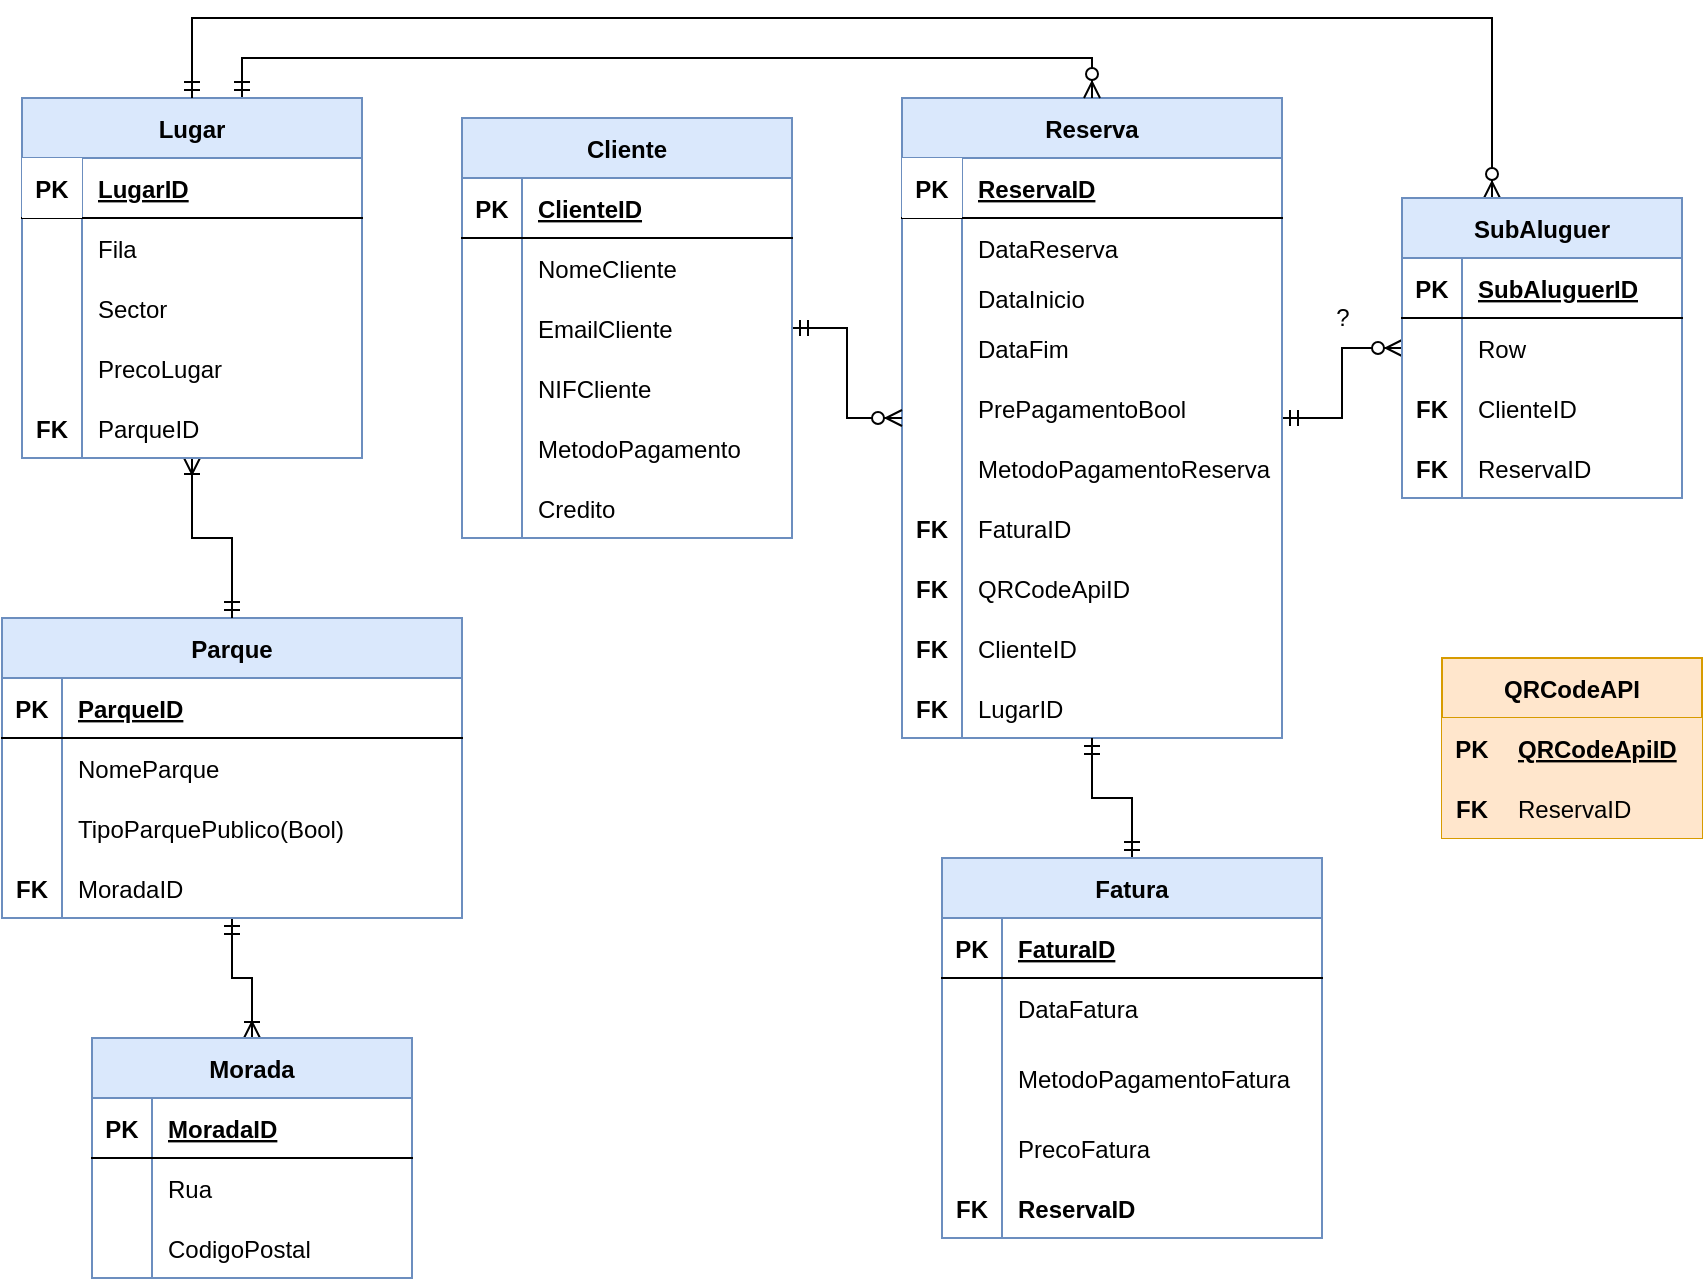 <mxfile version="13.9.9" type="device"><diagram id="R2lEEEUBdFMjLlhIrx00" name="Page-1"><mxGraphModel dx="1440" dy="689" grid="1" gridSize="10" guides="1" tooltips="1" connect="1" arrows="1" fold="1" page="1" pageScale="1" pageWidth="1169" pageHeight="827" math="0" shadow="0" extFonts="Permanent Marker^https://fonts.googleapis.com/css?family=Permanent+Marker"><root><mxCell id="0"/><mxCell id="1" parent="0"/><mxCell id="RGVCDFlwUpY9LDRMcrIo-16" style="edgeStyle=orthogonalEdgeStyle;rounded=0;orthogonalLoop=1;jettySize=auto;html=1;startArrow=ERmandOne;startFill=0;endArrow=ERzeroToMany;endFill=1;" parent="1" source="C-vyLk0tnHw3VtMMgP7b-2" target="X6rjlb1_xEV-pPNUzTjB-58" edge="1"><mxGeometry relative="1" as="geometry"/></mxCell><mxCell id="C-vyLk0tnHw3VtMMgP7b-2" value="Reserva" style="shape=table;startSize=30;container=1;collapsible=1;childLayout=tableLayout;fixedRows=1;rowLines=0;fontStyle=1;align=center;resizeLast=1;fillColor=#dae8fc;strokeColor=#6c8ebf;" parent="1" vertex="1"><mxGeometry x="460" y="50" width="190.0" height="320" as="geometry"/></mxCell><mxCell id="C-vyLk0tnHw3VtMMgP7b-3" value="" style="shape=partialRectangle;collapsible=0;dropTarget=0;pointerEvents=0;fillColor=none;points=[[0,0.5],[1,0.5]];portConstraint=eastwest;top=0;left=0;right=0;bottom=1;" parent="C-vyLk0tnHw3VtMMgP7b-2" vertex="1"><mxGeometry y="30" width="190.0" height="30" as="geometry"/></mxCell><mxCell id="C-vyLk0tnHw3VtMMgP7b-4" value="PK" style="shape=partialRectangle;overflow=hidden;connectable=0;top=0;left=0;bottom=0;right=0;fontStyle=1;" parent="C-vyLk0tnHw3VtMMgP7b-3" vertex="1"><mxGeometry width="30" height="30" as="geometry"/></mxCell><mxCell id="C-vyLk0tnHw3VtMMgP7b-5" value="ReservaID" style="shape=partialRectangle;overflow=hidden;connectable=0;fillColor=none;top=0;left=0;bottom=0;right=0;align=left;spacingLeft=6;fontStyle=5;" parent="C-vyLk0tnHw3VtMMgP7b-3" vertex="1"><mxGeometry x="30" width="160.0" height="30" as="geometry"/></mxCell><mxCell id="5DGqNaXaLJVmH2-DQKQj-67" value="" style="shape=partialRectangle;collapsible=0;dropTarget=0;pointerEvents=0;fillColor=none;top=0;left=0;bottom=0;right=0;points=[[0,0.5],[1,0.5]];portConstraint=eastwest;" parent="C-vyLk0tnHw3VtMMgP7b-2" vertex="1"><mxGeometry y="60" width="190.0" height="30" as="geometry"/></mxCell><mxCell id="5DGqNaXaLJVmH2-DQKQj-68" value="" style="shape=partialRectangle;connectable=0;fillColor=none;top=0;left=0;bottom=0;right=0;editable=1;overflow=hidden;" parent="5DGqNaXaLJVmH2-DQKQj-67" vertex="1"><mxGeometry width="30" height="30" as="geometry"/></mxCell><mxCell id="5DGqNaXaLJVmH2-DQKQj-69" value="DataReserva" style="shape=partialRectangle;connectable=0;fillColor=none;top=0;left=0;bottom=0;right=0;align=left;spacingLeft=6;overflow=hidden;" parent="5DGqNaXaLJVmH2-DQKQj-67" vertex="1"><mxGeometry x="30" width="160.0" height="30" as="geometry"/></mxCell><mxCell id="X6rjlb1_xEV-pPNUzTjB-77" value="" style="shape=partialRectangle;collapsible=0;dropTarget=0;pointerEvents=0;fillColor=none;top=0;left=0;bottom=0;right=0;points=[[0,0.5],[1,0.5]];portConstraint=eastwest;" parent="C-vyLk0tnHw3VtMMgP7b-2" vertex="1"><mxGeometry y="90" width="190.0" height="20" as="geometry"/></mxCell><mxCell id="X6rjlb1_xEV-pPNUzTjB-78" value="" style="shape=partialRectangle;connectable=0;fillColor=none;top=0;left=0;bottom=0;right=0;editable=1;overflow=hidden;" parent="X6rjlb1_xEV-pPNUzTjB-77" vertex="1"><mxGeometry width="30" height="20" as="geometry"/></mxCell><mxCell id="X6rjlb1_xEV-pPNUzTjB-79" value="DataInicio" style="shape=partialRectangle;connectable=0;fillColor=none;top=0;left=0;bottom=0;right=0;align=left;spacingLeft=6;overflow=hidden;" parent="X6rjlb1_xEV-pPNUzTjB-77" vertex="1"><mxGeometry x="30" width="160.0" height="20" as="geometry"/></mxCell><mxCell id="5DGqNaXaLJVmH2-DQKQj-35" value="" style="shape=partialRectangle;collapsible=0;dropTarget=0;pointerEvents=0;fillColor=none;top=0;left=0;bottom=0;right=0;points=[[0,0.5],[1,0.5]];portConstraint=eastwest;" parent="C-vyLk0tnHw3VtMMgP7b-2" vertex="1"><mxGeometry y="110" width="190.0" height="30" as="geometry"/></mxCell><mxCell id="5DGqNaXaLJVmH2-DQKQj-36" value="" style="shape=partialRectangle;connectable=0;fillColor=none;top=0;left=0;bottom=0;right=0;editable=1;overflow=hidden;" parent="5DGqNaXaLJVmH2-DQKQj-35" vertex="1"><mxGeometry width="30" height="30" as="geometry"/></mxCell><mxCell id="5DGqNaXaLJVmH2-DQKQj-37" value="DataFim" style="shape=partialRectangle;connectable=0;fillColor=none;top=0;left=0;bottom=0;right=0;align=left;spacingLeft=6;overflow=hidden;" parent="5DGqNaXaLJVmH2-DQKQj-35" vertex="1"><mxGeometry x="30" width="160.0" height="30" as="geometry"/></mxCell><mxCell id="5DGqNaXaLJVmH2-DQKQj-96" value="" style="shape=partialRectangle;collapsible=0;dropTarget=0;pointerEvents=0;fillColor=none;top=0;left=0;bottom=0;right=0;points=[[0,0.5],[1,0.5]];portConstraint=eastwest;" parent="C-vyLk0tnHw3VtMMgP7b-2" vertex="1"><mxGeometry y="140" width="190.0" height="30" as="geometry"/></mxCell><mxCell id="5DGqNaXaLJVmH2-DQKQj-97" value="" style="shape=partialRectangle;connectable=0;fillColor=none;top=0;left=0;bottom=0;right=0;editable=1;overflow=hidden;" parent="5DGqNaXaLJVmH2-DQKQj-96" vertex="1"><mxGeometry width="30" height="30" as="geometry"/></mxCell><mxCell id="5DGqNaXaLJVmH2-DQKQj-98" value="PrePagamentoBool" style="shape=partialRectangle;connectable=0;fillColor=none;top=0;left=0;bottom=0;right=0;align=left;spacingLeft=6;overflow=hidden;" parent="5DGqNaXaLJVmH2-DQKQj-96" vertex="1"><mxGeometry x="30" width="160.0" height="30" as="geometry"/></mxCell><mxCell id="RGVCDFlwUpY9LDRMcrIo-13" value="" style="shape=partialRectangle;collapsible=0;dropTarget=0;pointerEvents=0;fillColor=none;top=0;left=0;bottom=0;right=0;points=[[0,0.5],[1,0.5]];portConstraint=eastwest;" parent="C-vyLk0tnHw3VtMMgP7b-2" vertex="1"><mxGeometry y="170" width="190.0" height="30" as="geometry"/></mxCell><mxCell id="RGVCDFlwUpY9LDRMcrIo-14" value="" style="shape=partialRectangle;connectable=0;fillColor=none;top=0;left=0;bottom=0;right=0;editable=1;overflow=hidden;" parent="RGVCDFlwUpY9LDRMcrIo-13" vertex="1"><mxGeometry width="30" height="30" as="geometry"/></mxCell><mxCell id="RGVCDFlwUpY9LDRMcrIo-15" value="MetodoPagamentoReserva" style="shape=partialRectangle;connectable=0;fillColor=none;top=0;left=0;bottom=0;right=0;align=left;spacingLeft=6;overflow=hidden;" parent="RGVCDFlwUpY9LDRMcrIo-13" vertex="1"><mxGeometry x="30" width="160.0" height="30" as="geometry"/></mxCell><mxCell id="5DGqNaXaLJVmH2-DQKQj-39" value="" style="shape=partialRectangle;collapsible=0;dropTarget=0;pointerEvents=0;fillColor=none;top=0;left=0;bottom=0;right=0;points=[[0,0.5],[1,0.5]];portConstraint=eastwest;" parent="C-vyLk0tnHw3VtMMgP7b-2" vertex="1"><mxGeometry y="200" width="190.0" height="30" as="geometry"/></mxCell><mxCell id="5DGqNaXaLJVmH2-DQKQj-40" value="FK" style="shape=partialRectangle;connectable=0;fillColor=none;top=0;left=0;bottom=0;right=0;fontStyle=1;overflow=hidden;" parent="5DGqNaXaLJVmH2-DQKQj-39" vertex="1"><mxGeometry width="30" height="30" as="geometry"/></mxCell><mxCell id="5DGqNaXaLJVmH2-DQKQj-41" value="FaturaID" style="shape=partialRectangle;connectable=0;fillColor=none;top=0;left=0;bottom=0;right=0;align=left;spacingLeft=6;fontStyle=0;overflow=hidden;" parent="5DGqNaXaLJVmH2-DQKQj-39" vertex="1"><mxGeometry x="30" width="160.0" height="30" as="geometry"/></mxCell><mxCell id="5DGqNaXaLJVmH2-DQKQj-42" value="" style="shape=partialRectangle;collapsible=0;dropTarget=0;pointerEvents=0;fillColor=none;top=0;left=0;bottom=0;right=0;points=[[0,0.5],[1,0.5]];portConstraint=eastwest;" parent="C-vyLk0tnHw3VtMMgP7b-2" vertex="1"><mxGeometry y="230" width="190.0" height="30" as="geometry"/></mxCell><mxCell id="5DGqNaXaLJVmH2-DQKQj-43" value="FK" style="shape=partialRectangle;connectable=0;fillColor=none;top=0;left=0;bottom=0;right=0;fontStyle=1;overflow=hidden;" parent="5DGqNaXaLJVmH2-DQKQj-42" vertex="1"><mxGeometry width="30" height="30" as="geometry"/></mxCell><mxCell id="5DGqNaXaLJVmH2-DQKQj-44" value="QRCodeApiID" style="shape=partialRectangle;connectable=0;fillColor=none;top=0;left=0;bottom=0;right=0;align=left;spacingLeft=6;fontStyle=0;overflow=hidden;" parent="5DGqNaXaLJVmH2-DQKQj-42" vertex="1"><mxGeometry x="30" width="160.0" height="30" as="geometry"/></mxCell><mxCell id="C-vyLk0tnHw3VtMMgP7b-6" value="" style="shape=partialRectangle;collapsible=0;dropTarget=0;pointerEvents=0;fillColor=none;points=[[0,0.5],[1,0.5]];portConstraint=eastwest;top=0;left=0;right=0;bottom=0;" parent="C-vyLk0tnHw3VtMMgP7b-2" vertex="1"><mxGeometry y="260" width="190.0" height="30" as="geometry"/></mxCell><mxCell id="C-vyLk0tnHw3VtMMgP7b-7" value="FK" style="shape=partialRectangle;overflow=hidden;connectable=0;fillColor=none;top=0;left=0;bottom=0;right=0;fontStyle=1" parent="C-vyLk0tnHw3VtMMgP7b-6" vertex="1"><mxGeometry width="30" height="30" as="geometry"/></mxCell><mxCell id="C-vyLk0tnHw3VtMMgP7b-8" value="ClienteID" style="shape=partialRectangle;overflow=hidden;connectable=0;fillColor=none;top=0;left=0;bottom=0;right=0;align=left;spacingLeft=6;" parent="C-vyLk0tnHw3VtMMgP7b-6" vertex="1"><mxGeometry x="30" width="160.0" height="30" as="geometry"/></mxCell><mxCell id="X6rjlb1_xEV-pPNUzTjB-43" value="" style="shape=partialRectangle;collapsible=0;dropTarget=0;pointerEvents=0;fillColor=none;top=0;left=0;bottom=0;right=0;points=[[0,0.5],[1,0.5]];portConstraint=eastwest;" parent="C-vyLk0tnHw3VtMMgP7b-2" vertex="1"><mxGeometry y="290" width="190.0" height="30" as="geometry"/></mxCell><mxCell id="X6rjlb1_xEV-pPNUzTjB-44" value="FK" style="shape=partialRectangle;connectable=0;fillColor=none;top=0;left=0;bottom=0;right=0;fontStyle=1;overflow=hidden;" parent="X6rjlb1_xEV-pPNUzTjB-43" vertex="1"><mxGeometry width="30" height="30" as="geometry"/></mxCell><mxCell id="X6rjlb1_xEV-pPNUzTjB-45" value="LugarID" style="shape=partialRectangle;connectable=0;fillColor=none;top=0;left=0;bottom=0;right=0;align=left;spacingLeft=6;fontStyle=0;overflow=hidden;" parent="X6rjlb1_xEV-pPNUzTjB-43" vertex="1"><mxGeometry x="30" width="160.0" height="30" as="geometry"/></mxCell><mxCell id="RGVCDFlwUpY9LDRMcrIo-4" style="edgeStyle=orthogonalEdgeStyle;rounded=0;orthogonalLoop=1;jettySize=auto;html=1;startArrow=ERmandOne;startFill=0;endArrow=ERoneToMany;endFill=0;" parent="1" source="C-vyLk0tnHw3VtMMgP7b-13" target="eAo-pjNL4jUqpqGXnx3b-1" edge="1"><mxGeometry relative="1" as="geometry"/></mxCell><mxCell id="C-vyLk0tnHw3VtMMgP7b-13" value="Parque" style="shape=table;startSize=30;container=1;collapsible=1;childLayout=tableLayout;fixedRows=1;rowLines=0;fontStyle=1;align=center;resizeLast=1;fillColor=#dae8fc;strokeColor=#6c8ebf;" parent="1" vertex="1"><mxGeometry x="10" y="310" width="230" height="150" as="geometry"/></mxCell><mxCell id="C-vyLk0tnHw3VtMMgP7b-14" value="" style="shape=partialRectangle;collapsible=0;dropTarget=0;pointerEvents=0;fillColor=none;points=[[0,0.5],[1,0.5]];portConstraint=eastwest;top=0;left=0;right=0;bottom=1;" parent="C-vyLk0tnHw3VtMMgP7b-13" vertex="1"><mxGeometry y="30" width="230" height="30" as="geometry"/></mxCell><mxCell id="C-vyLk0tnHw3VtMMgP7b-15" value="PK" style="shape=partialRectangle;overflow=hidden;connectable=0;fillColor=none;top=0;left=0;bottom=0;right=0;fontStyle=1;" parent="C-vyLk0tnHw3VtMMgP7b-14" vertex="1"><mxGeometry width="30" height="30" as="geometry"/></mxCell><mxCell id="C-vyLk0tnHw3VtMMgP7b-16" value="ParqueID" style="shape=partialRectangle;overflow=hidden;connectable=0;fillColor=none;top=0;left=0;bottom=0;right=0;align=left;spacingLeft=6;fontStyle=5;" parent="C-vyLk0tnHw3VtMMgP7b-14" vertex="1"><mxGeometry x="30" width="200" height="30" as="geometry"/></mxCell><mxCell id="5DGqNaXaLJVmH2-DQKQj-21" value="" style="shape=partialRectangle;collapsible=0;dropTarget=0;pointerEvents=0;fillColor=none;top=0;left=0;bottom=0;right=0;points=[[0,0.5],[1,0.5]];portConstraint=eastwest;" parent="C-vyLk0tnHw3VtMMgP7b-13" vertex="1"><mxGeometry y="60" width="230" height="30" as="geometry"/></mxCell><mxCell id="5DGqNaXaLJVmH2-DQKQj-22" value="" style="shape=partialRectangle;connectable=0;fillColor=none;top=0;left=0;bottom=0;right=0;editable=1;overflow=hidden;" parent="5DGqNaXaLJVmH2-DQKQj-21" vertex="1"><mxGeometry width="30" height="30" as="geometry"/></mxCell><mxCell id="5DGqNaXaLJVmH2-DQKQj-23" value="NomeParque" style="shape=partialRectangle;connectable=0;fillColor=none;top=0;left=0;bottom=0;right=0;align=left;spacingLeft=6;overflow=hidden;" parent="5DGqNaXaLJVmH2-DQKQj-21" vertex="1"><mxGeometry x="30" width="200" height="30" as="geometry"/></mxCell><mxCell id="5DGqNaXaLJVmH2-DQKQj-93" value="" style="shape=partialRectangle;collapsible=0;dropTarget=0;pointerEvents=0;fillColor=none;top=0;left=0;bottom=0;right=0;points=[[0,0.5],[1,0.5]];portConstraint=eastwest;" parent="C-vyLk0tnHw3VtMMgP7b-13" vertex="1"><mxGeometry y="90" width="230" height="30" as="geometry"/></mxCell><mxCell id="5DGqNaXaLJVmH2-DQKQj-94" value="" style="shape=partialRectangle;connectable=0;fillColor=none;top=0;left=0;bottom=0;right=0;fontStyle=1;overflow=hidden;" parent="5DGqNaXaLJVmH2-DQKQj-93" vertex="1"><mxGeometry width="30" height="30" as="geometry"/></mxCell><mxCell id="5DGqNaXaLJVmH2-DQKQj-95" value="TipoParquePublico(Bool)" style="shape=partialRectangle;connectable=0;fillColor=none;top=0;left=0;bottom=0;right=0;align=left;spacingLeft=6;fontStyle=0;overflow=hidden;" parent="5DGqNaXaLJVmH2-DQKQj-93" vertex="1"><mxGeometry x="30" width="200" height="30" as="geometry"/></mxCell><mxCell id="5DGqNaXaLJVmH2-DQKQj-15" value="" style="shape=partialRectangle;collapsible=0;dropTarget=0;pointerEvents=0;fillColor=none;top=0;left=0;bottom=0;right=0;points=[[0,0.5],[1,0.5]];portConstraint=eastwest;" parent="C-vyLk0tnHw3VtMMgP7b-13" vertex="1"><mxGeometry y="120" width="230" height="30" as="geometry"/></mxCell><mxCell id="5DGqNaXaLJVmH2-DQKQj-16" value="FK" style="shape=partialRectangle;connectable=0;fillColor=none;top=0;left=0;bottom=0;right=0;fontStyle=1;overflow=hidden;" parent="5DGqNaXaLJVmH2-DQKQj-15" vertex="1"><mxGeometry width="30" height="30" as="geometry"/></mxCell><mxCell id="5DGqNaXaLJVmH2-DQKQj-17" value="MoradaID" style="shape=partialRectangle;connectable=0;fillColor=none;top=0;left=0;bottom=0;right=0;align=left;spacingLeft=6;fontStyle=0;overflow=hidden;" parent="5DGqNaXaLJVmH2-DQKQj-15" vertex="1"><mxGeometry x="30" width="200" height="30" as="geometry"/></mxCell><mxCell id="RGVCDFlwUpY9LDRMcrIo-1" style="edgeStyle=orthogonalEdgeStyle;rounded=0;orthogonalLoop=1;jettySize=auto;html=1;startArrow=ERoneToMany;startFill=0;endArrow=ERmandOne;endFill=0;" parent="1" source="C-vyLk0tnHw3VtMMgP7b-23" target="C-vyLk0tnHw3VtMMgP7b-13" edge="1"><mxGeometry relative="1" as="geometry"/></mxCell><mxCell id="RGVCDFlwUpY9LDRMcrIo-18" style="edgeStyle=orthogonalEdgeStyle;rounded=0;orthogonalLoop=1;jettySize=auto;html=1;entryX=0.5;entryY=0;entryDx=0;entryDy=0;startArrow=ERmandOne;startFill=0;endArrow=ERzeroToMany;endFill=1;" parent="1" source="C-vyLk0tnHw3VtMMgP7b-23" target="C-vyLk0tnHw3VtMMgP7b-2" edge="1"><mxGeometry relative="1" as="geometry"><Array as="points"><mxPoint x="130" y="30"/><mxPoint x="555" y="30"/></Array></mxGeometry></mxCell><mxCell id="C-vyLk0tnHw3VtMMgP7b-23" value="Lugar" style="shape=table;startSize=30;container=1;collapsible=1;childLayout=tableLayout;fixedRows=1;rowLines=0;fontStyle=1;align=center;resizeLast=1;fillColor=#dae8fc;strokeColor=#6c8ebf;" parent="1" vertex="1"><mxGeometry x="20" y="50" width="170" height="180" as="geometry"/></mxCell><mxCell id="C-vyLk0tnHw3VtMMgP7b-24" value="" style="shape=partialRectangle;collapsible=0;dropTarget=0;pointerEvents=0;fillColor=none;points=[[0,0.5],[1,0.5]];portConstraint=eastwest;top=0;left=0;right=0;bottom=1;" parent="C-vyLk0tnHw3VtMMgP7b-23" vertex="1"><mxGeometry y="30" width="170" height="30" as="geometry"/></mxCell><mxCell id="C-vyLk0tnHw3VtMMgP7b-25" value="PK" style="shape=partialRectangle;overflow=hidden;connectable=0;top=0;left=0;bottom=0;right=0;fontStyle=1;" parent="C-vyLk0tnHw3VtMMgP7b-24" vertex="1"><mxGeometry width="30" height="30" as="geometry"/></mxCell><mxCell id="C-vyLk0tnHw3VtMMgP7b-26" value="LugarID" style="shape=partialRectangle;overflow=hidden;connectable=0;fillColor=none;top=0;left=0;bottom=0;right=0;align=left;spacingLeft=6;fontStyle=5;" parent="C-vyLk0tnHw3VtMMgP7b-24" vertex="1"><mxGeometry x="30" width="140" height="30" as="geometry"/></mxCell><mxCell id="C-vyLk0tnHw3VtMMgP7b-27" value="" style="shape=partialRectangle;collapsible=0;dropTarget=0;pointerEvents=0;fillColor=none;points=[[0,0.5],[1,0.5]];portConstraint=eastwest;top=0;left=0;right=0;bottom=0;" parent="C-vyLk0tnHw3VtMMgP7b-23" vertex="1"><mxGeometry y="60" width="170" height="30" as="geometry"/></mxCell><mxCell id="C-vyLk0tnHw3VtMMgP7b-28" value="" style="shape=partialRectangle;overflow=hidden;connectable=0;fillColor=none;top=0;left=0;bottom=0;right=0;" parent="C-vyLk0tnHw3VtMMgP7b-27" vertex="1"><mxGeometry width="30" height="30" as="geometry"/></mxCell><mxCell id="C-vyLk0tnHw3VtMMgP7b-29" value="Fila" style="shape=partialRectangle;overflow=hidden;connectable=0;fillColor=none;top=0;left=0;bottom=0;right=0;align=left;spacingLeft=6;" parent="C-vyLk0tnHw3VtMMgP7b-27" vertex="1"><mxGeometry x="30" width="140" height="30" as="geometry"/></mxCell><mxCell id="ItJQU1JmfkR8kFIghyEQ-9" value="" style="shape=partialRectangle;collapsible=0;dropTarget=0;pointerEvents=0;fillColor=none;top=0;left=0;bottom=0;right=0;points=[[0,0.5],[1,0.5]];portConstraint=eastwest;" parent="C-vyLk0tnHw3VtMMgP7b-23" vertex="1"><mxGeometry y="90" width="170" height="30" as="geometry"/></mxCell><mxCell id="ItJQU1JmfkR8kFIghyEQ-10" value="" style="shape=partialRectangle;connectable=0;fillColor=none;top=0;left=0;bottom=0;right=0;editable=1;overflow=hidden;" parent="ItJQU1JmfkR8kFIghyEQ-9" vertex="1"><mxGeometry width="30" height="30" as="geometry"/></mxCell><mxCell id="ItJQU1JmfkR8kFIghyEQ-11" value="Sector" style="shape=partialRectangle;connectable=0;fillColor=none;top=0;left=0;bottom=0;right=0;align=left;spacingLeft=6;overflow=hidden;" parent="ItJQU1JmfkR8kFIghyEQ-9" vertex="1"><mxGeometry x="30" width="140" height="30" as="geometry"/></mxCell><mxCell id="ItJQU1JmfkR8kFIghyEQ-36" value="" style="shape=partialRectangle;collapsible=0;dropTarget=0;pointerEvents=0;fillColor=none;top=0;left=0;bottom=0;right=0;points=[[0,0.5],[1,0.5]];portConstraint=eastwest;" parent="C-vyLk0tnHw3VtMMgP7b-23" vertex="1"><mxGeometry y="120" width="170" height="30" as="geometry"/></mxCell><mxCell id="ItJQU1JmfkR8kFIghyEQ-37" value="" style="shape=partialRectangle;connectable=0;fillColor=none;top=0;left=0;bottom=0;right=0;editable=1;overflow=hidden;" parent="ItJQU1JmfkR8kFIghyEQ-36" vertex="1"><mxGeometry width="30" height="30" as="geometry"/></mxCell><mxCell id="ItJQU1JmfkR8kFIghyEQ-38" value="PrecoLugar" style="shape=partialRectangle;connectable=0;fillColor=none;top=0;left=0;bottom=0;right=0;align=left;spacingLeft=6;overflow=hidden;" parent="ItJQU1JmfkR8kFIghyEQ-36" vertex="1"><mxGeometry x="30" width="140" height="30" as="geometry"/></mxCell><mxCell id="X6rjlb1_xEV-pPNUzTjB-40" value="" style="shape=partialRectangle;collapsible=0;dropTarget=0;pointerEvents=0;fillColor=none;top=0;left=0;bottom=0;right=0;points=[[0,0.5],[1,0.5]];portConstraint=eastwest;" parent="C-vyLk0tnHw3VtMMgP7b-23" vertex="1"><mxGeometry y="150" width="170" height="30" as="geometry"/></mxCell><mxCell id="X6rjlb1_xEV-pPNUzTjB-41" value="FK" style="shape=partialRectangle;connectable=0;fillColor=none;top=0;left=0;bottom=0;right=0;fontStyle=1;overflow=hidden;" parent="X6rjlb1_xEV-pPNUzTjB-40" vertex="1"><mxGeometry width="30" height="30" as="geometry"/></mxCell><mxCell id="X6rjlb1_xEV-pPNUzTjB-42" value="ParqueID" style="shape=partialRectangle;connectable=0;fillColor=none;top=0;left=0;bottom=0;right=0;align=left;spacingLeft=6;fontStyle=0;overflow=hidden;" parent="X6rjlb1_xEV-pPNUzTjB-40" vertex="1"><mxGeometry x="30" width="140" height="30" as="geometry"/></mxCell><mxCell id="RGVCDFlwUpY9LDRMcrIo-9" style="edgeStyle=orthogonalEdgeStyle;rounded=0;orthogonalLoop=1;jettySize=auto;html=1;startArrow=ERmandOne;startFill=0;endArrow=ERzeroToMany;endFill=1;" parent="1" source="ItJQU1JmfkR8kFIghyEQ-13" target="C-vyLk0tnHw3VtMMgP7b-2" edge="1"><mxGeometry relative="1" as="geometry"/></mxCell><mxCell id="ItJQU1JmfkR8kFIghyEQ-13" value="Cliente" style="shape=table;startSize=30;container=1;collapsible=1;childLayout=tableLayout;fixedRows=1;rowLines=0;fontStyle=1;align=center;resizeLast=1;fillColor=#dae8fc;strokeColor=#6c8ebf;" parent="1" vertex="1"><mxGeometry x="240" y="60" width="165" height="210" as="geometry"/></mxCell><mxCell id="ItJQU1JmfkR8kFIghyEQ-14" value="" style="shape=partialRectangle;collapsible=0;dropTarget=0;pointerEvents=0;fillColor=none;points=[[0,0.5],[1,0.5]];portConstraint=eastwest;top=0;left=0;right=0;bottom=1;" parent="ItJQU1JmfkR8kFIghyEQ-13" vertex="1"><mxGeometry y="30" width="165" height="30" as="geometry"/></mxCell><mxCell id="ItJQU1JmfkR8kFIghyEQ-15" value="PK" style="shape=partialRectangle;overflow=hidden;connectable=0;fillColor=none;top=0;left=0;bottom=0;right=0;fontStyle=1;" parent="ItJQU1JmfkR8kFIghyEQ-14" vertex="1"><mxGeometry width="30" height="30" as="geometry"/></mxCell><mxCell id="ItJQU1JmfkR8kFIghyEQ-16" value="ClienteID" style="shape=partialRectangle;overflow=hidden;connectable=0;fillColor=none;top=0;left=0;bottom=0;right=0;align=left;spacingLeft=6;fontStyle=5;" parent="ItJQU1JmfkR8kFIghyEQ-14" vertex="1"><mxGeometry x="30" width="135" height="30" as="geometry"/></mxCell><mxCell id="ItJQU1JmfkR8kFIghyEQ-17" value="" style="shape=partialRectangle;collapsible=0;dropTarget=0;pointerEvents=0;fillColor=none;points=[[0,0.5],[1,0.5]];portConstraint=eastwest;top=0;left=0;right=0;bottom=0;" parent="ItJQU1JmfkR8kFIghyEQ-13" vertex="1"><mxGeometry y="60" width="165" height="30" as="geometry"/></mxCell><mxCell id="ItJQU1JmfkR8kFIghyEQ-18" value="" style="shape=partialRectangle;overflow=hidden;connectable=0;fillColor=none;top=0;left=0;bottom=0;right=0;" parent="ItJQU1JmfkR8kFIghyEQ-17" vertex="1"><mxGeometry width="30" height="30" as="geometry"/></mxCell><mxCell id="ItJQU1JmfkR8kFIghyEQ-19" value="NomeCliente" style="shape=partialRectangle;overflow=hidden;connectable=0;fillColor=none;top=0;left=0;bottom=0;right=0;align=left;spacingLeft=6;" parent="ItJQU1JmfkR8kFIghyEQ-17" vertex="1"><mxGeometry x="30" width="135" height="30" as="geometry"/></mxCell><mxCell id="ItJQU1JmfkR8kFIghyEQ-20" value="" style="shape=partialRectangle;collapsible=0;dropTarget=0;pointerEvents=0;fillColor=none;points=[[0,0.5],[1,0.5]];portConstraint=eastwest;top=0;left=0;right=0;bottom=0;" parent="ItJQU1JmfkR8kFIghyEQ-13" vertex="1"><mxGeometry y="90" width="165" height="30" as="geometry"/></mxCell><mxCell id="ItJQU1JmfkR8kFIghyEQ-21" value="" style="shape=partialRectangle;overflow=hidden;connectable=0;fillColor=none;top=0;left=0;bottom=0;right=0;" parent="ItJQU1JmfkR8kFIghyEQ-20" vertex="1"><mxGeometry width="30" height="30" as="geometry"/></mxCell><mxCell id="ItJQU1JmfkR8kFIghyEQ-22" value="EmailCliente" style="shape=partialRectangle;overflow=hidden;connectable=0;fillColor=none;top=0;left=0;bottom=0;right=0;align=left;spacingLeft=6;" parent="ItJQU1JmfkR8kFIghyEQ-20" vertex="1"><mxGeometry x="30" width="135" height="30" as="geometry"/></mxCell><mxCell id="ItJQU1JmfkR8kFIghyEQ-30" value="" style="shape=partialRectangle;collapsible=0;dropTarget=0;pointerEvents=0;fillColor=none;top=0;left=0;bottom=0;right=0;points=[[0,0.5],[1,0.5]];portConstraint=eastwest;" parent="ItJQU1JmfkR8kFIghyEQ-13" vertex="1"><mxGeometry y="120" width="165" height="30" as="geometry"/></mxCell><mxCell id="ItJQU1JmfkR8kFIghyEQ-31" value="" style="shape=partialRectangle;connectable=0;fillColor=none;top=0;left=0;bottom=0;right=0;editable=1;overflow=hidden;" parent="ItJQU1JmfkR8kFIghyEQ-30" vertex="1"><mxGeometry width="30" height="30" as="geometry"/></mxCell><mxCell id="ItJQU1JmfkR8kFIghyEQ-32" value="NIFCliente" style="shape=partialRectangle;connectable=0;fillColor=none;top=0;left=0;bottom=0;right=0;align=left;spacingLeft=6;overflow=hidden;" parent="ItJQU1JmfkR8kFIghyEQ-30" vertex="1"><mxGeometry x="30" width="135" height="30" as="geometry"/></mxCell><mxCell id="RGVCDFlwUpY9LDRMcrIo-10" value="" style="shape=partialRectangle;collapsible=0;dropTarget=0;pointerEvents=0;fillColor=none;top=0;left=0;bottom=0;right=0;points=[[0,0.5],[1,0.5]];portConstraint=eastwest;" parent="ItJQU1JmfkR8kFIghyEQ-13" vertex="1"><mxGeometry y="150" width="165" height="30" as="geometry"/></mxCell><mxCell id="RGVCDFlwUpY9LDRMcrIo-11" value="" style="shape=partialRectangle;connectable=0;fillColor=none;top=0;left=0;bottom=0;right=0;editable=1;overflow=hidden;" parent="RGVCDFlwUpY9LDRMcrIo-10" vertex="1"><mxGeometry width="30" height="30" as="geometry"/></mxCell><mxCell id="RGVCDFlwUpY9LDRMcrIo-12" value="MetodoPagamento" style="shape=partialRectangle;connectable=0;fillColor=none;top=0;left=0;bottom=0;right=0;align=left;spacingLeft=6;overflow=hidden;" parent="RGVCDFlwUpY9LDRMcrIo-10" vertex="1"><mxGeometry x="30" width="135" height="30" as="geometry"/></mxCell><mxCell id="X6rjlb1_xEV-pPNUzTjB-86" value="" style="shape=partialRectangle;collapsible=0;dropTarget=0;pointerEvents=0;fillColor=none;top=0;left=0;bottom=0;right=0;points=[[0,0.5],[1,0.5]];portConstraint=eastwest;" parent="ItJQU1JmfkR8kFIghyEQ-13" vertex="1"><mxGeometry y="180" width="165" height="30" as="geometry"/></mxCell><mxCell id="X6rjlb1_xEV-pPNUzTjB-87" value="" style="shape=partialRectangle;connectable=0;fillColor=none;top=0;left=0;bottom=0;right=0;editable=1;overflow=hidden;" parent="X6rjlb1_xEV-pPNUzTjB-86" vertex="1"><mxGeometry width="30" height="30" as="geometry"/></mxCell><mxCell id="X6rjlb1_xEV-pPNUzTjB-88" value="Credito" style="shape=partialRectangle;connectable=0;fillColor=none;top=0;left=0;bottom=0;right=0;align=left;spacingLeft=6;overflow=hidden;" parent="X6rjlb1_xEV-pPNUzTjB-86" vertex="1"><mxGeometry x="30" width="135" height="30" as="geometry"/></mxCell><mxCell id="RGVCDFlwUpY9LDRMcrIo-5" style="edgeStyle=orthogonalEdgeStyle;rounded=0;orthogonalLoop=1;jettySize=auto;html=1;startArrow=ERmandOne;startFill=0;endArrow=ERmandOne;endFill=0;" parent="1" source="ItJQU1JmfkR8kFIghyEQ-64" target="C-vyLk0tnHw3VtMMgP7b-2" edge="1"><mxGeometry relative="1" as="geometry"/></mxCell><mxCell id="ItJQU1JmfkR8kFIghyEQ-64" value="Fatura" style="shape=table;startSize=30;container=1;collapsible=1;childLayout=tableLayout;fixedRows=1;rowLines=0;fontStyle=1;align=center;resizeLast=1;fillColor=#dae8fc;strokeColor=#6c8ebf;" parent="1" vertex="1"><mxGeometry x="480" y="430" width="190" height="190" as="geometry"/></mxCell><mxCell id="ItJQU1JmfkR8kFIghyEQ-65" value="" style="shape=partialRectangle;collapsible=0;dropTarget=0;pointerEvents=0;fillColor=none;points=[[0,0.5],[1,0.5]];portConstraint=eastwest;top=0;left=0;right=0;bottom=1;" parent="ItJQU1JmfkR8kFIghyEQ-64" vertex="1"><mxGeometry y="30" width="190" height="30" as="geometry"/></mxCell><mxCell id="ItJQU1JmfkR8kFIghyEQ-66" value="PK" style="shape=partialRectangle;overflow=hidden;connectable=0;fillColor=none;top=0;left=0;bottom=0;right=0;fontStyle=1;" parent="ItJQU1JmfkR8kFIghyEQ-65" vertex="1"><mxGeometry width="30" height="30" as="geometry"/></mxCell><mxCell id="ItJQU1JmfkR8kFIghyEQ-67" value="FaturaID" style="shape=partialRectangle;overflow=hidden;connectable=0;fillColor=none;top=0;left=0;bottom=0;right=0;align=left;spacingLeft=6;fontStyle=5;" parent="ItJQU1JmfkR8kFIghyEQ-65" vertex="1"><mxGeometry x="30" width="160" height="30" as="geometry"/></mxCell><mxCell id="5DGqNaXaLJVmH2-DQKQj-64" value="" style="shape=partialRectangle;collapsible=0;dropTarget=0;pointerEvents=0;fillColor=none;top=0;left=0;bottom=0;right=0;points=[[0,0.5],[1,0.5]];portConstraint=eastwest;" parent="ItJQU1JmfkR8kFIghyEQ-64" vertex="1"><mxGeometry y="60" width="190" height="30" as="geometry"/></mxCell><mxCell id="5DGqNaXaLJVmH2-DQKQj-65" value="" style="shape=partialRectangle;connectable=0;fillColor=none;top=0;left=0;bottom=0;right=0;editable=1;overflow=hidden;" parent="5DGqNaXaLJVmH2-DQKQj-64" vertex="1"><mxGeometry width="30" height="30" as="geometry"/></mxCell><mxCell id="5DGqNaXaLJVmH2-DQKQj-66" value="DataFatura" style="shape=partialRectangle;connectable=0;fillColor=none;top=0;left=0;bottom=0;right=0;align=left;spacingLeft=6;overflow=hidden;" parent="5DGqNaXaLJVmH2-DQKQj-64" vertex="1"><mxGeometry x="30" width="160" height="30" as="geometry"/></mxCell><mxCell id="ItJQU1JmfkR8kFIghyEQ-71" value="" style="shape=partialRectangle;collapsible=0;dropTarget=0;pointerEvents=0;fillColor=none;points=[[0,0.5],[1,0.5]];portConstraint=eastwest;top=0;left=0;right=0;bottom=0;" parent="ItJQU1JmfkR8kFIghyEQ-64" vertex="1"><mxGeometry y="90" width="190" height="40" as="geometry"/></mxCell><mxCell id="ItJQU1JmfkR8kFIghyEQ-72" value="" style="shape=partialRectangle;overflow=hidden;connectable=0;fillColor=none;top=0;left=0;bottom=0;right=0;" parent="ItJQU1JmfkR8kFIghyEQ-71" vertex="1"><mxGeometry width="30" height="40" as="geometry"/></mxCell><mxCell id="ItJQU1JmfkR8kFIghyEQ-73" value="MetodoPagamentoFatura" style="shape=partialRectangle;overflow=hidden;connectable=0;fillColor=none;top=0;left=0;bottom=0;right=0;align=left;spacingLeft=6;" parent="ItJQU1JmfkR8kFIghyEQ-71" vertex="1"><mxGeometry x="30" width="160" height="40" as="geometry"/></mxCell><mxCell id="5DGqNaXaLJVmH2-DQKQj-74" value="" style="shape=partialRectangle;collapsible=0;dropTarget=0;pointerEvents=0;fillColor=none;top=0;left=0;bottom=0;right=0;points=[[0,0.5],[1,0.5]];portConstraint=eastwest;" parent="ItJQU1JmfkR8kFIghyEQ-64" vertex="1"><mxGeometry y="130" width="190" height="30" as="geometry"/></mxCell><mxCell id="5DGqNaXaLJVmH2-DQKQj-75" value="" style="shape=partialRectangle;connectable=0;fillColor=none;top=0;left=0;bottom=0;right=0;editable=1;overflow=hidden;" parent="5DGqNaXaLJVmH2-DQKQj-74" vertex="1"><mxGeometry width="30" height="30" as="geometry"/></mxCell><mxCell id="5DGqNaXaLJVmH2-DQKQj-76" value="PrecoFatura" style="shape=partialRectangle;connectable=0;fillColor=none;top=0;left=0;bottom=0;right=0;align=left;spacingLeft=6;overflow=hidden;" parent="5DGqNaXaLJVmH2-DQKQj-74" vertex="1"><mxGeometry x="30" width="160" height="30" as="geometry"/></mxCell><mxCell id="X6rjlb1_xEV-pPNUzTjB-197" value="" style="shape=partialRectangle;collapsible=0;dropTarget=0;pointerEvents=0;fillColor=none;top=0;left=0;bottom=0;right=0;points=[[0,0.5],[1,0.5]];portConstraint=eastwest;" parent="ItJQU1JmfkR8kFIghyEQ-64" vertex="1"><mxGeometry y="160" width="190" height="30" as="geometry"/></mxCell><mxCell id="X6rjlb1_xEV-pPNUzTjB-198" value="FK" style="shape=partialRectangle;connectable=0;fillColor=none;top=0;left=0;bottom=0;right=0;fontStyle=1;overflow=hidden;" parent="X6rjlb1_xEV-pPNUzTjB-197" vertex="1"><mxGeometry width="30" height="30" as="geometry"/></mxCell><mxCell id="X6rjlb1_xEV-pPNUzTjB-199" value="ReservaID" style="shape=partialRectangle;connectable=0;fillColor=none;top=0;left=0;bottom=0;right=0;align=left;spacingLeft=6;fontStyle=1;overflow=hidden;" parent="X6rjlb1_xEV-pPNUzTjB-197" vertex="1"><mxGeometry x="30" width="160" height="30" as="geometry"/></mxCell><mxCell id="eAo-pjNL4jUqpqGXnx3b-1" value="Morada" style="shape=table;startSize=30;container=1;collapsible=1;childLayout=tableLayout;fixedRows=1;rowLines=0;fontStyle=1;align=center;resizeLast=1;fillColor=#dae8fc;strokeColor=#6c8ebf;" parent="1" vertex="1"><mxGeometry x="55" y="520" width="160" height="120" as="geometry"/></mxCell><mxCell id="eAo-pjNL4jUqpqGXnx3b-2" value="" style="shape=partialRectangle;collapsible=0;dropTarget=0;pointerEvents=0;fillColor=none;points=[[0,0.5],[1,0.5]];portConstraint=eastwest;top=0;left=0;right=0;bottom=1;" parent="eAo-pjNL4jUqpqGXnx3b-1" vertex="1"><mxGeometry y="30" width="160" height="30" as="geometry"/></mxCell><mxCell id="eAo-pjNL4jUqpqGXnx3b-3" value="PK" style="shape=partialRectangle;overflow=hidden;connectable=0;fillColor=none;top=0;left=0;bottom=0;right=0;fontStyle=1;" parent="eAo-pjNL4jUqpqGXnx3b-2" vertex="1"><mxGeometry width="30" height="30" as="geometry"/></mxCell><mxCell id="eAo-pjNL4jUqpqGXnx3b-4" value="MoradaID" style="shape=partialRectangle;overflow=hidden;connectable=0;fillColor=none;top=0;left=0;bottom=0;right=0;align=left;spacingLeft=6;fontStyle=5;" parent="eAo-pjNL4jUqpqGXnx3b-2" vertex="1"><mxGeometry x="30" width="130" height="30" as="geometry"/></mxCell><mxCell id="X6rjlb1_xEV-pPNUzTjB-49" value="" style="shape=partialRectangle;collapsible=0;dropTarget=0;pointerEvents=0;fillColor=none;top=0;left=0;bottom=0;right=0;points=[[0,0.5],[1,0.5]];portConstraint=eastwest;" parent="eAo-pjNL4jUqpqGXnx3b-1" vertex="1"><mxGeometry y="60" width="160" height="30" as="geometry"/></mxCell><mxCell id="X6rjlb1_xEV-pPNUzTjB-50" value="" style="shape=partialRectangle;connectable=0;fillColor=none;top=0;left=0;bottom=0;right=0;editable=1;overflow=hidden;" parent="X6rjlb1_xEV-pPNUzTjB-49" vertex="1"><mxGeometry width="30" height="30" as="geometry"/></mxCell><mxCell id="X6rjlb1_xEV-pPNUzTjB-51" value="Rua" style="shape=partialRectangle;connectable=0;fillColor=none;top=0;left=0;bottom=0;right=0;align=left;spacingLeft=6;overflow=hidden;" parent="X6rjlb1_xEV-pPNUzTjB-49" vertex="1"><mxGeometry x="30" width="130" height="30" as="geometry"/></mxCell><mxCell id="X6rjlb1_xEV-pPNUzTjB-52" value="" style="shape=partialRectangle;collapsible=0;dropTarget=0;pointerEvents=0;fillColor=none;top=0;left=0;bottom=0;right=0;points=[[0,0.5],[1,0.5]];portConstraint=eastwest;" parent="eAo-pjNL4jUqpqGXnx3b-1" vertex="1"><mxGeometry y="90" width="160" height="30" as="geometry"/></mxCell><mxCell id="X6rjlb1_xEV-pPNUzTjB-53" value="" style="shape=partialRectangle;connectable=0;fillColor=none;top=0;left=0;bottom=0;right=0;editable=1;overflow=hidden;" parent="X6rjlb1_xEV-pPNUzTjB-52" vertex="1"><mxGeometry width="30" height="30" as="geometry"/></mxCell><mxCell id="X6rjlb1_xEV-pPNUzTjB-54" value="CodigoPostal" style="shape=partialRectangle;connectable=0;fillColor=none;top=0;left=0;bottom=0;right=0;align=left;spacingLeft=6;overflow=hidden;" parent="X6rjlb1_xEV-pPNUzTjB-52" vertex="1"><mxGeometry x="30" width="130" height="30" as="geometry"/></mxCell><mxCell id="RGVCDFlwUpY9LDRMcrIo-8" style="edgeStyle=orthogonalEdgeStyle;rounded=0;orthogonalLoop=1;jettySize=auto;html=1;entryX=0.5;entryY=0;entryDx=0;entryDy=0;startArrow=ERzeroToMany;startFill=1;endArrow=ERmandOne;endFill=0;" parent="1" source="X6rjlb1_xEV-pPNUzTjB-58" target="C-vyLk0tnHw3VtMMgP7b-23" edge="1"><mxGeometry relative="1" as="geometry"><Array as="points"><mxPoint x="755" y="10"/><mxPoint x="105" y="10"/></Array></mxGeometry></mxCell><mxCell id="X6rjlb1_xEV-pPNUzTjB-58" value="SubAluguer" style="shape=table;startSize=30;container=1;collapsible=1;childLayout=tableLayout;fixedRows=1;rowLines=0;fontStyle=1;align=center;resizeLast=1;fillColor=#dae8fc;strokeColor=#6c8ebf;" parent="1" vertex="1"><mxGeometry x="710" y="100" width="140" height="150" as="geometry"/></mxCell><mxCell id="X6rjlb1_xEV-pPNUzTjB-59" value="" style="shape=partialRectangle;collapsible=0;dropTarget=0;pointerEvents=0;fillColor=none;points=[[0,0.5],[1,0.5]];portConstraint=eastwest;top=0;left=0;right=0;bottom=1;" parent="X6rjlb1_xEV-pPNUzTjB-58" vertex="1"><mxGeometry y="30" width="140" height="30" as="geometry"/></mxCell><mxCell id="X6rjlb1_xEV-pPNUzTjB-60" value="PK" style="shape=partialRectangle;overflow=hidden;connectable=0;fillColor=none;top=0;left=0;bottom=0;right=0;fontStyle=1;" parent="X6rjlb1_xEV-pPNUzTjB-59" vertex="1"><mxGeometry width="30" height="30" as="geometry"/></mxCell><mxCell id="X6rjlb1_xEV-pPNUzTjB-61" value="SubAluguerID" style="shape=partialRectangle;overflow=hidden;connectable=0;fillColor=none;top=0;left=0;bottom=0;right=0;align=left;spacingLeft=6;fontStyle=5;" parent="X6rjlb1_xEV-pPNUzTjB-59" vertex="1"><mxGeometry x="30" width="110" height="30" as="geometry"/></mxCell><mxCell id="5DGqNaXaLJVmH2-DQKQj-99" value="" style="shape=partialRectangle;collapsible=0;dropTarget=0;pointerEvents=0;fillColor=none;top=0;left=0;bottom=0;right=0;points=[[0,0.5],[1,0.5]];portConstraint=eastwest;" parent="X6rjlb1_xEV-pPNUzTjB-58" vertex="1"><mxGeometry y="60" width="140" height="30" as="geometry"/></mxCell><mxCell id="5DGqNaXaLJVmH2-DQKQj-100" value="" style="shape=partialRectangle;connectable=0;fillColor=none;top=0;left=0;bottom=0;right=0;editable=1;overflow=hidden;" parent="5DGqNaXaLJVmH2-DQKQj-99" vertex="1"><mxGeometry width="30" height="30" as="geometry"/></mxCell><mxCell id="5DGqNaXaLJVmH2-DQKQj-101" value="Row" style="shape=partialRectangle;connectable=0;fillColor=none;top=0;left=0;bottom=0;right=0;align=left;spacingLeft=6;overflow=hidden;" parent="5DGqNaXaLJVmH2-DQKQj-99" vertex="1"><mxGeometry x="30" width="110" height="30" as="geometry"/></mxCell><mxCell id="5DGqNaXaLJVmH2-DQKQj-1" value="" style="shape=partialRectangle;collapsible=0;dropTarget=0;pointerEvents=0;fillColor=none;top=0;left=0;bottom=0;right=0;points=[[0,0.5],[1,0.5]];portConstraint=eastwest;" parent="X6rjlb1_xEV-pPNUzTjB-58" vertex="1"><mxGeometry y="90" width="140" height="30" as="geometry"/></mxCell><mxCell id="5DGqNaXaLJVmH2-DQKQj-2" value="FK" style="shape=partialRectangle;connectable=0;fillColor=none;top=0;left=0;bottom=0;right=0;fontStyle=1;overflow=hidden;" parent="5DGqNaXaLJVmH2-DQKQj-1" vertex="1"><mxGeometry width="30" height="30" as="geometry"/></mxCell><mxCell id="5DGqNaXaLJVmH2-DQKQj-3" value="ClienteID" style="shape=partialRectangle;connectable=0;fillColor=none;top=0;left=0;bottom=0;right=0;align=left;spacingLeft=6;fontStyle=0;overflow=hidden;" parent="5DGqNaXaLJVmH2-DQKQj-1" vertex="1"><mxGeometry x="30" width="110" height="30" as="geometry"/></mxCell><mxCell id="X6rjlb1_xEV-pPNUzTjB-71" value="" style="shape=partialRectangle;collapsible=0;dropTarget=0;pointerEvents=0;fillColor=none;top=0;left=0;bottom=0;right=0;points=[[0,0.5],[1,0.5]];portConstraint=eastwest;" parent="X6rjlb1_xEV-pPNUzTjB-58" vertex="1"><mxGeometry y="120" width="140" height="30" as="geometry"/></mxCell><mxCell id="X6rjlb1_xEV-pPNUzTjB-72" value="FK" style="shape=partialRectangle;connectable=0;fillColor=none;top=0;left=0;bottom=0;right=0;fontStyle=1;overflow=hidden;" parent="X6rjlb1_xEV-pPNUzTjB-71" vertex="1"><mxGeometry width="30" height="30" as="geometry"/></mxCell><mxCell id="X6rjlb1_xEV-pPNUzTjB-73" value="ReservaID" style="shape=partialRectangle;connectable=0;fillColor=none;top=0;left=0;bottom=0;right=0;align=left;spacingLeft=6;fontStyle=0;overflow=hidden;" parent="X6rjlb1_xEV-pPNUzTjB-71" vertex="1"><mxGeometry x="30" width="110" height="30" as="geometry"/></mxCell><mxCell id="X6rjlb1_xEV-pPNUzTjB-93" value="QRCodeAPI" style="shape=table;startSize=30;container=1;collapsible=1;childLayout=tableLayout;fixedRows=1;rowLines=0;fontStyle=1;align=center;resizeLast=1;fillColor=#ffe6cc;strokeColor=#d79b00;" parent="1" vertex="1"><mxGeometry x="730" y="330" width="130" height="90" as="geometry"/></mxCell><mxCell id="X6rjlb1_xEV-pPNUzTjB-94" value="" style="shape=partialRectangle;collapsible=0;dropTarget=0;pointerEvents=0;fillColor=#ffe6cc;points=[[0,0.5],[1,0.5]];portConstraint=eastwest;top=0;left=0;right=0;bottom=1;strokeColor=#d79b00;" parent="X6rjlb1_xEV-pPNUzTjB-93" vertex="1"><mxGeometry y="30" width="130" height="30" as="geometry"/></mxCell><mxCell id="X6rjlb1_xEV-pPNUzTjB-95" value="PK" style="shape=partialRectangle;overflow=hidden;connectable=0;fillColor=#ffe6cc;top=0;left=0;bottom=0;right=0;fontStyle=1;strokeColor=#d79b00;" parent="X6rjlb1_xEV-pPNUzTjB-94" vertex="1"><mxGeometry width="30" height="30" as="geometry"/></mxCell><mxCell id="X6rjlb1_xEV-pPNUzTjB-96" value="QRCodeApiID" style="shape=partialRectangle;overflow=hidden;connectable=0;fillColor=#ffe6cc;top=0;left=0;bottom=0;right=0;align=left;spacingLeft=6;fontStyle=5;strokeColor=#d79b00;" parent="X6rjlb1_xEV-pPNUzTjB-94" vertex="1"><mxGeometry x="30" width="100" height="30" as="geometry"/></mxCell><mxCell id="X6rjlb1_xEV-pPNUzTjB-104" value="" style="shape=partialRectangle;collapsible=0;dropTarget=0;pointerEvents=0;fillColor=#ffe6cc;top=0;left=0;bottom=0;right=0;points=[[0,0.5],[1,0.5]];portConstraint=eastwest;strokeColor=#d79b00;" parent="X6rjlb1_xEV-pPNUzTjB-93" vertex="1"><mxGeometry y="60" width="130" height="30" as="geometry"/></mxCell><mxCell id="X6rjlb1_xEV-pPNUzTjB-105" value="FK" style="shape=partialRectangle;connectable=0;fillColor=#ffe6cc;top=0;left=0;bottom=0;right=0;fontStyle=1;overflow=hidden;strokeColor=#d79b00;" parent="X6rjlb1_xEV-pPNUzTjB-104" vertex="1"><mxGeometry width="30" height="30" as="geometry"/></mxCell><mxCell id="X6rjlb1_xEV-pPNUzTjB-106" value="ReservaID" style="shape=partialRectangle;connectable=0;fillColor=#ffe6cc;top=0;left=0;bottom=0;right=0;align=left;spacingLeft=6;fontStyle=0;overflow=hidden;strokeColor=#d79b00;" parent="X6rjlb1_xEV-pPNUzTjB-104" vertex="1"><mxGeometry x="30" width="100" height="30" as="geometry"/></mxCell><mxCell id="RGVCDFlwUpY9LDRMcrIo-7" value="?" style="text;html=1;align=center;verticalAlign=middle;resizable=0;points=[];autosize=1;" parent="1" vertex="1"><mxGeometry x="670" y="150" width="20" height="20" as="geometry"/></mxCell></root></mxGraphModel></diagram></mxfile>